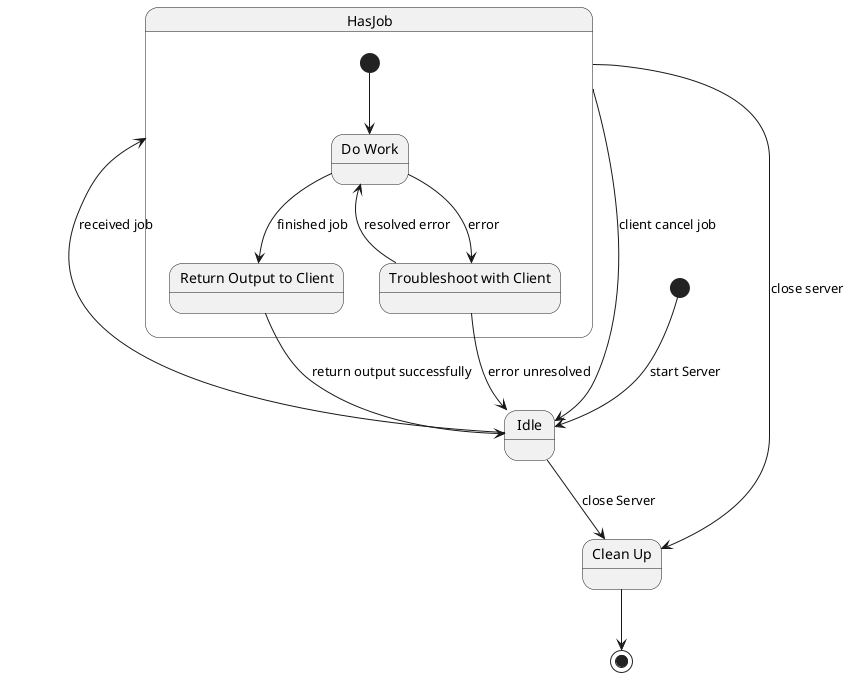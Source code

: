 @startuml


state HasJob {
  state "Do Work" as Work
  state "Troubleshoot with Client" as Trouble
  state "Return Output to Client" as Output

  [*] --> Work
  Work --> Trouble : error
  Trouble --> Work : resolved error
  Work --> Output : finished job
}

state "Idle" as Ad
state "Clean Up" as Clean

[*] --> Ad : start Server
Ad --> HasJob: received job
Trouble --> Ad : error unresolved
Output --> Ad : return output successfully
HasJob --> Ad : client cancel job
Ad --> Clean : close Server
HasJob --> Clean : close server
Clean --> [*]

@enduml
